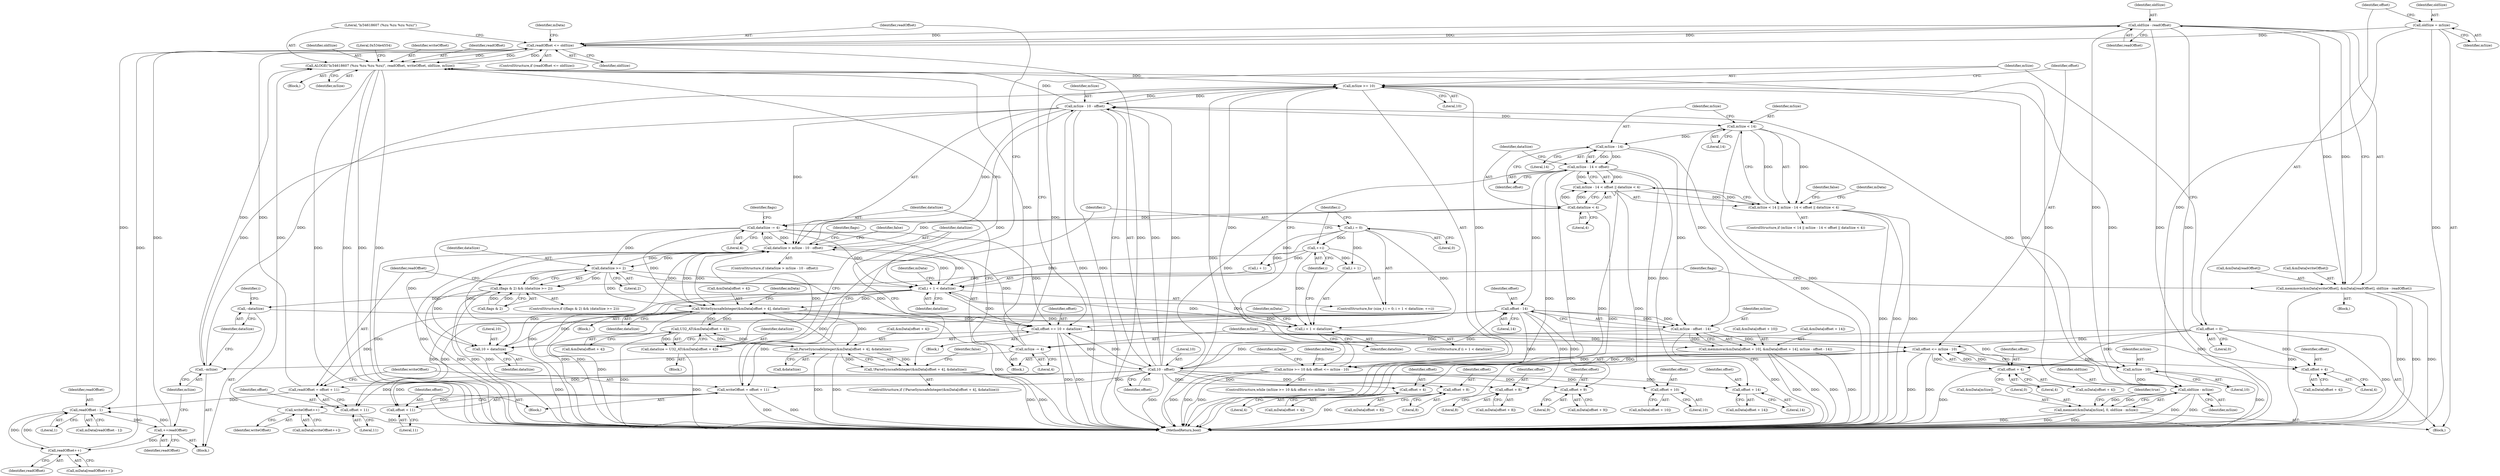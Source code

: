 digraph "0_Android_dd3ca4d6b81a9ae2ddf358b7b93d2f8c010921f5@API" {
"1000323" [label="(Call,oldSize - readOffset)"];
"1000310" [label="(Call,readOffset <= oldSize)"];
"1000277" [label="(Call,readOffset - 1)"];
"1000287" [label="(Call,++readOffset)"];
"1000307" [label="(Call,readOffset++)"];
"1000248" [label="(Call,readOffset = offset + 11)"];
"1000226" [label="(Call,offset - 14)"];
"1000200" [label="(Call,mSize - 14 < offset)"];
"1000201" [label="(Call,mSize - 14)"];
"1000196" [label="(Call,mSize < 14)"];
"1000167" [label="(Call,mSize - 10 - offset)"];
"1000116" [label="(Call,mSize >= 10)"];
"1000328" [label="(Call,ALOGE(\"b/34618607 (%zu %zu %zu %zu)\", readOffset, writeOffset, oldSize, mSize))"];
"1000303" [label="(Call,writeOffset++)"];
"1000254" [label="(Call,writeOffset = offset + 11)"];
"1000169" [label="(Call,10 - offset)"];
"1000111" [label="(Call,offset = 0)"];
"1000119" [label="(Call,offset <= mSize - 10)"];
"1000373" [label="(Call,offset += 10 + dataSize)"];
"1000232" [label="(Call,dataSize -= 4)"];
"1000205" [label="(Call,dataSize < 4)"];
"1000165" [label="(Call,dataSize > mSize - 10 - offset)"];
"1000140" [label="(Call,dataSize = U32_AT(&mData[offset + 4]))"];
"1000142" [label="(Call,U32_AT(&mData[offset + 4]))"];
"1000347" [label="(Call,WriteSyncsafeInteger(&mData[offset + 4], dataSize))"];
"1000152" [label="(Call,ParseSyncsafeInteger(&mData[offset + 4], &dataSize))"];
"1000264" [label="(Call,i + 1 < dataSize)"];
"1000261" [label="(Call,i = 0)"];
"1000269" [label="(Call,++i)"];
"1000294" [label="(Call,i + 1 < dataSize)"];
"1000291" [label="(Call,--dataSize)"];
"1000243" [label="(Call,dataSize >= 2)"];
"1000121" [label="(Call,mSize - 10)"];
"1000289" [label="(Call,--mSize)"];
"1000229" [label="(Call,mSize -= 4)"];
"1000224" [label="(Call,mSize - offset - 14)"];
"1000107" [label="(Call,oldSize = mSize)"];
"1000323" [label="(Call,oldSize - readOffset)"];
"1000314" [label="(Call,memmove(&mData[writeOffset], &mData[readOffset], oldSize - readOffset))"];
"1000384" [label="(Call,oldSize - mSize)"];
"1000378" [label="(Call,memset(&mData[mSize], 0, oldSize - mSize))"];
"1000115" [label="(Call,mSize >= 10 && offset <= mSize - 10)"];
"1000146" [label="(Call,offset + 4)"];
"1000156" [label="(Call,offset + 4)"];
"1000199" [label="(Call,mSize - 14 < offset || dataSize < 4)"];
"1000195" [label="(Call,mSize < 14 || mSize - 14 < offset || dataSize < 4)"];
"1000239" [label="(Call,(flags & 2) && (dataSize >= 2))"];
"1000151" [label="(Call,!ParseSyncsafeInteger(&mData[offset + 4], &dataSize))"];
"1000375" [label="(Call,10 + dataSize)"];
"1000215" [label="(Call,offset + 10)"];
"1000221" [label="(Call,offset + 14)"];
"1000211" [label="(Call,memmove(&mData[offset + 10], &mData[offset + 14], mSize - offset - 14))"];
"1000250" [label="(Call,offset + 11)"];
"1000256" [label="(Call,offset + 11)"];
"1000351" [label="(Call,offset + 4)"];
"1000358" [label="(Call,offset + 8)"];
"1000367" [label="(Call,offset + 9)"];
"1000182" [label="(Call,offset + 8)"];
"1000292" [label="(Identifier,dataSize)"];
"1000182" [label="(Call,offset + 8)"];
"1000385" [label="(Identifier,oldSize)"];
"1000243" [label="(Call,dataSize >= 2)"];
"1000349" [label="(Call,mData[offset + 4])"];
"1000315" [label="(Call,&mData[writeOffset])"];
"1000258" [label="(Literal,11)"];
"1000311" [label="(Identifier,readOffset)"];
"1000314" [label="(Call,memmove(&mData[writeOffset], &mData[readOffset], oldSize - readOffset))"];
"1000151" [label="(Call,!ParseSyncsafeInteger(&mData[offset + 4], &dataSize))"];
"1000257" [label="(Identifier,offset)"];
"1000232" [label="(Call,dataSize -= 4)"];
"1000212" [label="(Call,&mData[offset + 10])"];
"1000270" [label="(Identifier,i)"];
"1000386" [label="(Identifier,mSize)"];
"1000373" [label="(Call,offset += 10 + dataSize)"];
"1000381" [label="(Identifier,mData)"];
"1000301" [label="(Call,mData[writeOffset++])"];
"1000277" [label="(Call,readOffset - 1)"];
"1000117" [label="(Identifier,mSize)"];
"1000141" [label="(Identifier,dataSize)"];
"1000213" [label="(Call,mData[offset + 10])"];
"1000210" [label="(Identifier,false)"];
"1000219" [label="(Call,mData[offset + 14])"];
"1000156" [label="(Call,offset + 4)"];
"1000290" [label="(Identifier,mSize)"];
"1000118" [label="(Literal,10)"];
"1000346" [label="(Block,)"];
"1000146" [label="(Call,offset + 4)"];
"1000124" [label="(Block,)"];
"1000211" [label="(Call,memmove(&mData[offset + 10], &mData[offset + 14], mSize - offset - 14))"];
"1000217" [label="(Literal,10)"];
"1000240" [label="(Call,flags & 2)"];
"1000265" [label="(Call,i + 1)"];
"1000304" [label="(Identifier,writeOffset)"];
"1000228" [label="(Literal,14)"];
"1000275" [label="(Call,mData[readOffset - 1])"];
"1000233" [label="(Identifier,dataSize)"];
"1000116" [label="(Call,mSize >= 10)"];
"1000195" [label="(Call,mSize < 14 || mSize - 14 < offset || dataSize < 4)"];
"1000115" [label="(Call,mSize >= 10 && offset <= mSize - 10)"];
"1000154" [label="(Call,mData[offset + 4])"];
"1000170" [label="(Literal,10)"];
"1000313" [label="(Block,)"];
"1000114" [label="(ControlStructure,while (mSize >= 10 && offset <= mSize - 10))"];
"1000234" [label="(Literal,4)"];
"1000356" [label="(Call,mData[offset + 8])"];
"1000328" [label="(Call,ALOGE(\"b/34618607 (%zu %zu %zu %zu)\", readOffset, writeOffset, oldSize, mSize))"];
"1000379" [label="(Call,&mData[mSize])"];
"1000352" [label="(Identifier,offset)"];
"1000236" [label="(Identifier,flags)"];
"1000123" [label="(Literal,10)"];
"1000227" [label="(Identifier,offset)"];
"1000144" [label="(Call,mData[offset + 4])"];
"1000325" [label="(Identifier,readOffset)"];
"1000287" [label="(Call,++readOffset)"];
"1000319" [label="(Call,&mData[readOffset])"];
"1000335" [label="(Literal,0x534e4554)"];
"1000177" [label="(Identifier,flags)"];
"1000367" [label="(Call,offset + 9)"];
"1000143" [label="(Call,&mData[offset + 4])"];
"1000256" [label="(Call,offset + 11)"];
"1000167" [label="(Call,mSize - 10 - offset)"];
"1000331" [label="(Identifier,writeOffset)"];
"1000215" [label="(Call,offset + 10)"];
"1000291" [label="(Call,--dataSize)"];
"1000252" [label="(Literal,11)"];
"1000206" [label="(Identifier,dataSize)"];
"1000205" [label="(Call,dataSize < 4)"];
"1000248" [label="(Call,readOffset = offset + 11)"];
"1000109" [label="(Identifier,mSize)"];
"1000171" [label="(Identifier,offset)"];
"1000323" [label="(Call,oldSize - readOffset)"];
"1000251" [label="(Identifier,offset)"];
"1000120" [label="(Identifier,offset)"];
"1000142" [label="(Call,U32_AT(&mData[offset + 4]))"];
"1000164" [label="(ControlStructure,if (dataSize > mSize - 10 - offset))"];
"1000119" [label="(Call,offset <= mSize - 10)"];
"1000309" [label="(ControlStructure,if (readOffset <= oldSize))"];
"1000216" [label="(Identifier,offset)"];
"1000308" [label="(Identifier,readOffset)"];
"1000169" [label="(Call,10 - offset)"];
"1000200" [label="(Call,mSize - 14 < offset)"];
"1000264" [label="(Call,i + 1 < dataSize)"];
"1000245" [label="(Literal,2)"];
"1000375" [label="(Call,10 + dataSize)"];
"1000168" [label="(Identifier,mSize)"];
"1000244" [label="(Identifier,dataSize)"];
"1000383" [label="(Literal,0)"];
"1000226" [label="(Call,offset - 14)"];
"1000263" [label="(Literal,0)"];
"1000365" [label="(Call,mData[offset + 9])"];
"1000288" [label="(Identifier,readOffset)"];
"1000231" [label="(Literal,4)"];
"1000378" [label="(Call,memset(&mData[mSize], 0, oldSize - mSize))"];
"1000310" [label="(Call,readOffset <= oldSize)"];
"1000351" [label="(Call,offset + 4)"];
"1000296" [label="(Identifier,i)"];
"1000279" [label="(Literal,1)"];
"1000348" [label="(Call,&mData[offset + 4])"];
"1000250" [label="(Call,offset + 11)"];
"1000224" [label="(Call,mSize - offset - 14)"];
"1000330" [label="(Identifier,readOffset)"];
"1000122" [label="(Identifier,mSize)"];
"1000294" [label="(Call,i + 1 < dataSize)"];
"1000130" [label="(Identifier,mData)"];
"1000360" [label="(Literal,8)"];
"1000249" [label="(Identifier,readOffset)"];
"1000222" [label="(Identifier,offset)"];
"1000303" [label="(Call,writeOffset++)"];
"1000157" [label="(Identifier,offset)"];
"1000111" [label="(Call,offset = 0)"];
"1000204" [label="(Identifier,offset)"];
"1000305" [label="(Call,mData[readOffset++])"];
"1000359" [label="(Identifier,offset)"];
"1000148" [label="(Literal,4)"];
"1000108" [label="(Identifier,oldSize)"];
"1000147" [label="(Identifier,offset)"];
"1000289" [label="(Call,--mSize)"];
"1000354" [label="(Identifier,dataSize)"];
"1000230" [label="(Identifier,mSize)"];
"1000376" [label="(Literal,10)"];
"1000183" [label="(Identifier,offset)"];
"1000153" [label="(Call,&mData[offset + 4])"];
"1000107" [label="(Call,oldSize = mSize)"];
"1000347" [label="(Call,WriteSyncsafeInteger(&mData[offset + 4], dataSize))"];
"1000329" [label="(Literal,\"b/34618607 (%zu %zu %zu %zu)\")"];
"1000269" [label="(Call,++i)"];
"1000338" [label="(Identifier,flags)"];
"1000268" [label="(Identifier,dataSize)"];
"1000358" [label="(Call,offset + 8)"];
"1000368" [label="(Identifier,offset)"];
"1000174" [label="(Identifier,false)"];
"1000152" [label="(Call,ParseSyncsafeInteger(&mData[offset + 4], &dataSize))"];
"1000276" [label="(Identifier,mData)"];
"1000317" [label="(Identifier,mData)"];
"1000105" [label="(Block,)"];
"1000150" [label="(ControlStructure,if (!ParseSyncsafeInteger(&mData[offset + 4], &dataSize)))"];
"1000259" [label="(ControlStructure,for (size_t i = 0; i + 1 < dataSize; ++i))"];
"1000158" [label="(Literal,4)"];
"1000262" [label="(Identifier,i)"];
"1000389" [label="(MethodReturn,bool)"];
"1000121" [label="(Call,mSize - 10)"];
"1000384" [label="(Call,oldSize - mSize)"];
"1000324" [label="(Identifier,oldSize)"];
"1000369" [label="(Literal,9)"];
"1000254" [label="(Call,writeOffset = offset + 11)"];
"1000278" [label="(Identifier,readOffset)"];
"1000327" [label="(Block,)"];
"1000197" [label="(Identifier,mSize)"];
"1000166" [label="(Identifier,dataSize)"];
"1000139" [label="(Block,)"];
"1000388" [label="(Identifier,true)"];
"1000307" [label="(Call,readOffset++)"];
"1000198" [label="(Literal,14)"];
"1000196" [label="(Call,mSize < 14)"];
"1000374" [label="(Identifier,offset)"];
"1000221" [label="(Call,offset + 14)"];
"1000246" [label="(Block,)"];
"1000223" [label="(Literal,14)"];
"1000194" [label="(ControlStructure,if (mSize < 14 || mSize - 14 < offset || dataSize < 4))"];
"1000332" [label="(Identifier,oldSize)"];
"1000180" [label="(Call,mData[offset + 8])"];
"1000225" [label="(Identifier,mSize)"];
"1000295" [label="(Call,i + 1)"];
"1000140" [label="(Call,dataSize = U32_AT(&mData[offset + 4]))"];
"1000165" [label="(Call,dataSize > mSize - 10 - offset)"];
"1000286" [label="(Block,)"];
"1000113" [label="(Literal,0)"];
"1000184" [label="(Literal,8)"];
"1000353" [label="(Literal,4)"];
"1000214" [label="(Identifier,mData)"];
"1000203" [label="(Literal,14)"];
"1000298" [label="(Identifier,dataSize)"];
"1000312" [label="(Identifier,oldSize)"];
"1000229" [label="(Call,mSize -= 4)"];
"1000266" [label="(Identifier,i)"];
"1000207" [label="(Literal,4)"];
"1000159" [label="(Call,&dataSize)"];
"1000112" [label="(Identifier,offset)"];
"1000293" [label="(ControlStructure,if (i + 1 < dataSize))"];
"1000255" [label="(Identifier,writeOffset)"];
"1000377" [label="(Identifier,dataSize)"];
"1000163" [label="(Identifier,false)"];
"1000202" [label="(Identifier,mSize)"];
"1000238" [label="(ControlStructure,if ((flags & 2) && (dataSize >= 2)))"];
"1000201" [label="(Call,mSize - 14)"];
"1000261" [label="(Call,i = 0)"];
"1000357" [label="(Identifier,mData)"];
"1000333" [label="(Identifier,mSize)"];
"1000218" [label="(Call,&mData[offset + 14])"];
"1000199" [label="(Call,mSize - 14 < offset || dataSize < 4)"];
"1000193" [label="(Block,)"];
"1000302" [label="(Identifier,mData)"];
"1000239" [label="(Call,(flags & 2) && (dataSize >= 2))"];
"1000323" -> "1000314"  [label="AST: "];
"1000323" -> "1000325"  [label="CFG: "];
"1000324" -> "1000323"  [label="AST: "];
"1000325" -> "1000323"  [label="AST: "];
"1000314" -> "1000323"  [label="CFG: "];
"1000323" -> "1000389"  [label="DDG: "];
"1000323" -> "1000389"  [label="DDG: "];
"1000323" -> "1000310"  [label="DDG: "];
"1000323" -> "1000314"  [label="DDG: "];
"1000323" -> "1000314"  [label="DDG: "];
"1000310" -> "1000323"  [label="DDG: "];
"1000310" -> "1000323"  [label="DDG: "];
"1000323" -> "1000384"  [label="DDG: "];
"1000310" -> "1000309"  [label="AST: "];
"1000310" -> "1000312"  [label="CFG: "];
"1000311" -> "1000310"  [label="AST: "];
"1000312" -> "1000310"  [label="AST: "];
"1000317" -> "1000310"  [label="CFG: "];
"1000329" -> "1000310"  [label="CFG: "];
"1000310" -> "1000389"  [label="DDG: "];
"1000277" -> "1000310"  [label="DDG: "];
"1000287" -> "1000310"  [label="DDG: "];
"1000307" -> "1000310"  [label="DDG: "];
"1000248" -> "1000310"  [label="DDG: "];
"1000107" -> "1000310"  [label="DDG: "];
"1000328" -> "1000310"  [label="DDG: "];
"1000310" -> "1000328"  [label="DDG: "];
"1000310" -> "1000328"  [label="DDG: "];
"1000277" -> "1000275"  [label="AST: "];
"1000277" -> "1000279"  [label="CFG: "];
"1000278" -> "1000277"  [label="AST: "];
"1000279" -> "1000277"  [label="AST: "];
"1000275" -> "1000277"  [label="CFG: "];
"1000287" -> "1000277"  [label="DDG: "];
"1000307" -> "1000277"  [label="DDG: "];
"1000248" -> "1000277"  [label="DDG: "];
"1000277" -> "1000287"  [label="DDG: "];
"1000277" -> "1000307"  [label="DDG: "];
"1000287" -> "1000286"  [label="AST: "];
"1000287" -> "1000288"  [label="CFG: "];
"1000288" -> "1000287"  [label="AST: "];
"1000290" -> "1000287"  [label="CFG: "];
"1000287" -> "1000307"  [label="DDG: "];
"1000307" -> "1000305"  [label="AST: "];
"1000307" -> "1000308"  [label="CFG: "];
"1000308" -> "1000307"  [label="AST: "];
"1000305" -> "1000307"  [label="CFG: "];
"1000248" -> "1000246"  [label="AST: "];
"1000248" -> "1000250"  [label="CFG: "];
"1000249" -> "1000248"  [label="AST: "];
"1000250" -> "1000248"  [label="AST: "];
"1000255" -> "1000248"  [label="CFG: "];
"1000226" -> "1000248"  [label="DDG: "];
"1000169" -> "1000248"  [label="DDG: "];
"1000226" -> "1000224"  [label="AST: "];
"1000226" -> "1000228"  [label="CFG: "];
"1000227" -> "1000226"  [label="AST: "];
"1000228" -> "1000226"  [label="AST: "];
"1000224" -> "1000226"  [label="CFG: "];
"1000226" -> "1000224"  [label="DDG: "];
"1000226" -> "1000224"  [label="DDG: "];
"1000200" -> "1000226"  [label="DDG: "];
"1000169" -> "1000226"  [label="DDG: "];
"1000226" -> "1000250"  [label="DDG: "];
"1000226" -> "1000254"  [label="DDG: "];
"1000226" -> "1000256"  [label="DDG: "];
"1000226" -> "1000351"  [label="DDG: "];
"1000226" -> "1000358"  [label="DDG: "];
"1000226" -> "1000367"  [label="DDG: "];
"1000226" -> "1000373"  [label="DDG: "];
"1000200" -> "1000199"  [label="AST: "];
"1000200" -> "1000204"  [label="CFG: "];
"1000201" -> "1000200"  [label="AST: "];
"1000204" -> "1000200"  [label="AST: "];
"1000206" -> "1000200"  [label="CFG: "];
"1000199" -> "1000200"  [label="CFG: "];
"1000200" -> "1000389"  [label="DDG: "];
"1000200" -> "1000389"  [label="DDG: "];
"1000200" -> "1000199"  [label="DDG: "];
"1000200" -> "1000199"  [label="DDG: "];
"1000201" -> "1000200"  [label="DDG: "];
"1000201" -> "1000200"  [label="DDG: "];
"1000169" -> "1000200"  [label="DDG: "];
"1000200" -> "1000215"  [label="DDG: "];
"1000200" -> "1000221"  [label="DDG: "];
"1000201" -> "1000203"  [label="CFG: "];
"1000202" -> "1000201"  [label="AST: "];
"1000203" -> "1000201"  [label="AST: "];
"1000204" -> "1000201"  [label="CFG: "];
"1000201" -> "1000389"  [label="DDG: "];
"1000196" -> "1000201"  [label="DDG: "];
"1000201" -> "1000224"  [label="DDG: "];
"1000196" -> "1000195"  [label="AST: "];
"1000196" -> "1000198"  [label="CFG: "];
"1000197" -> "1000196"  [label="AST: "];
"1000198" -> "1000196"  [label="AST: "];
"1000202" -> "1000196"  [label="CFG: "];
"1000195" -> "1000196"  [label="CFG: "];
"1000196" -> "1000389"  [label="DDG: "];
"1000196" -> "1000195"  [label="DDG: "];
"1000196" -> "1000195"  [label="DDG: "];
"1000167" -> "1000196"  [label="DDG: "];
"1000196" -> "1000224"  [label="DDG: "];
"1000167" -> "1000165"  [label="AST: "];
"1000167" -> "1000169"  [label="CFG: "];
"1000168" -> "1000167"  [label="AST: "];
"1000169" -> "1000167"  [label="AST: "];
"1000165" -> "1000167"  [label="CFG: "];
"1000167" -> "1000389"  [label="DDG: "];
"1000167" -> "1000389"  [label="DDG: "];
"1000167" -> "1000116"  [label="DDG: "];
"1000167" -> "1000165"  [label="DDG: "];
"1000167" -> "1000165"  [label="DDG: "];
"1000116" -> "1000167"  [label="DDG: "];
"1000121" -> "1000167"  [label="DDG: "];
"1000169" -> "1000167"  [label="DDG: "];
"1000169" -> "1000167"  [label="DDG: "];
"1000167" -> "1000289"  [label="DDG: "];
"1000167" -> "1000328"  [label="DDG: "];
"1000116" -> "1000115"  [label="AST: "];
"1000116" -> "1000118"  [label="CFG: "];
"1000117" -> "1000116"  [label="AST: "];
"1000118" -> "1000116"  [label="AST: "];
"1000120" -> "1000116"  [label="CFG: "];
"1000115" -> "1000116"  [label="CFG: "];
"1000116" -> "1000389"  [label="DDG: "];
"1000116" -> "1000115"  [label="DDG: "];
"1000116" -> "1000115"  [label="DDG: "];
"1000328" -> "1000116"  [label="DDG: "];
"1000289" -> "1000116"  [label="DDG: "];
"1000229" -> "1000116"  [label="DDG: "];
"1000116" -> "1000121"  [label="DDG: "];
"1000116" -> "1000384"  [label="DDG: "];
"1000328" -> "1000327"  [label="AST: "];
"1000328" -> "1000333"  [label="CFG: "];
"1000329" -> "1000328"  [label="AST: "];
"1000330" -> "1000328"  [label="AST: "];
"1000331" -> "1000328"  [label="AST: "];
"1000332" -> "1000328"  [label="AST: "];
"1000333" -> "1000328"  [label="AST: "];
"1000335" -> "1000328"  [label="CFG: "];
"1000328" -> "1000389"  [label="DDG: "];
"1000328" -> "1000389"  [label="DDG: "];
"1000328" -> "1000389"  [label="DDG: "];
"1000328" -> "1000389"  [label="DDG: "];
"1000303" -> "1000328"  [label="DDG: "];
"1000254" -> "1000328"  [label="DDG: "];
"1000289" -> "1000328"  [label="DDG: "];
"1000229" -> "1000328"  [label="DDG: "];
"1000328" -> "1000384"  [label="DDG: "];
"1000303" -> "1000301"  [label="AST: "];
"1000303" -> "1000304"  [label="CFG: "];
"1000304" -> "1000303"  [label="AST: "];
"1000301" -> "1000303"  [label="CFG: "];
"1000303" -> "1000389"  [label="DDG: "];
"1000254" -> "1000303"  [label="DDG: "];
"1000254" -> "1000246"  [label="AST: "];
"1000254" -> "1000256"  [label="CFG: "];
"1000255" -> "1000254"  [label="AST: "];
"1000256" -> "1000254"  [label="AST: "];
"1000262" -> "1000254"  [label="CFG: "];
"1000254" -> "1000389"  [label="DDG: "];
"1000254" -> "1000389"  [label="DDG: "];
"1000169" -> "1000254"  [label="DDG: "];
"1000169" -> "1000171"  [label="CFG: "];
"1000170" -> "1000169"  [label="AST: "];
"1000171" -> "1000169"  [label="AST: "];
"1000169" -> "1000389"  [label="DDG: "];
"1000111" -> "1000169"  [label="DDG: "];
"1000119" -> "1000169"  [label="DDG: "];
"1000373" -> "1000169"  [label="DDG: "];
"1000169" -> "1000182"  [label="DDG: "];
"1000169" -> "1000215"  [label="DDG: "];
"1000169" -> "1000221"  [label="DDG: "];
"1000169" -> "1000250"  [label="DDG: "];
"1000169" -> "1000256"  [label="DDG: "];
"1000169" -> "1000351"  [label="DDG: "];
"1000169" -> "1000358"  [label="DDG: "];
"1000169" -> "1000367"  [label="DDG: "];
"1000169" -> "1000373"  [label="DDG: "];
"1000111" -> "1000105"  [label="AST: "];
"1000111" -> "1000113"  [label="CFG: "];
"1000112" -> "1000111"  [label="AST: "];
"1000113" -> "1000111"  [label="AST: "];
"1000117" -> "1000111"  [label="CFG: "];
"1000111" -> "1000389"  [label="DDG: "];
"1000111" -> "1000119"  [label="DDG: "];
"1000111" -> "1000146"  [label="DDG: "];
"1000111" -> "1000156"  [label="DDG: "];
"1000119" -> "1000115"  [label="AST: "];
"1000119" -> "1000121"  [label="CFG: "];
"1000120" -> "1000119"  [label="AST: "];
"1000121" -> "1000119"  [label="AST: "];
"1000115" -> "1000119"  [label="CFG: "];
"1000119" -> "1000389"  [label="DDG: "];
"1000119" -> "1000389"  [label="DDG: "];
"1000119" -> "1000115"  [label="DDG: "];
"1000119" -> "1000115"  [label="DDG: "];
"1000373" -> "1000119"  [label="DDG: "];
"1000121" -> "1000119"  [label="DDG: "];
"1000121" -> "1000119"  [label="DDG: "];
"1000119" -> "1000146"  [label="DDG: "];
"1000119" -> "1000156"  [label="DDG: "];
"1000373" -> "1000124"  [label="AST: "];
"1000373" -> "1000375"  [label="CFG: "];
"1000374" -> "1000373"  [label="AST: "];
"1000375" -> "1000373"  [label="AST: "];
"1000117" -> "1000373"  [label="CFG: "];
"1000373" -> "1000389"  [label="DDG: "];
"1000373" -> "1000389"  [label="DDG: "];
"1000373" -> "1000146"  [label="DDG: "];
"1000373" -> "1000156"  [label="DDG: "];
"1000232" -> "1000373"  [label="DDG: "];
"1000165" -> "1000373"  [label="DDG: "];
"1000264" -> "1000373"  [label="DDG: "];
"1000243" -> "1000373"  [label="DDG: "];
"1000347" -> "1000373"  [label="DDG: "];
"1000232" -> "1000193"  [label="AST: "];
"1000232" -> "1000234"  [label="CFG: "];
"1000233" -> "1000232"  [label="AST: "];
"1000234" -> "1000232"  [label="AST: "];
"1000236" -> "1000232"  [label="CFG: "];
"1000232" -> "1000165"  [label="DDG: "];
"1000205" -> "1000232"  [label="DDG: "];
"1000165" -> "1000232"  [label="DDG: "];
"1000232" -> "1000243"  [label="DDG: "];
"1000232" -> "1000264"  [label="DDG: "];
"1000232" -> "1000347"  [label="DDG: "];
"1000232" -> "1000375"  [label="DDG: "];
"1000205" -> "1000199"  [label="AST: "];
"1000205" -> "1000207"  [label="CFG: "];
"1000206" -> "1000205"  [label="AST: "];
"1000207" -> "1000205"  [label="AST: "];
"1000199" -> "1000205"  [label="CFG: "];
"1000205" -> "1000389"  [label="DDG: "];
"1000205" -> "1000199"  [label="DDG: "];
"1000205" -> "1000199"  [label="DDG: "];
"1000165" -> "1000205"  [label="DDG: "];
"1000165" -> "1000164"  [label="AST: "];
"1000166" -> "1000165"  [label="AST: "];
"1000174" -> "1000165"  [label="CFG: "];
"1000177" -> "1000165"  [label="CFG: "];
"1000165" -> "1000389"  [label="DDG: "];
"1000165" -> "1000389"  [label="DDG: "];
"1000165" -> "1000389"  [label="DDG: "];
"1000140" -> "1000165"  [label="DDG: "];
"1000264" -> "1000165"  [label="DDG: "];
"1000243" -> "1000165"  [label="DDG: "];
"1000347" -> "1000165"  [label="DDG: "];
"1000165" -> "1000243"  [label="DDG: "];
"1000165" -> "1000264"  [label="DDG: "];
"1000165" -> "1000347"  [label="DDG: "];
"1000165" -> "1000375"  [label="DDG: "];
"1000140" -> "1000139"  [label="AST: "];
"1000140" -> "1000142"  [label="CFG: "];
"1000141" -> "1000140"  [label="AST: "];
"1000142" -> "1000140"  [label="AST: "];
"1000166" -> "1000140"  [label="CFG: "];
"1000140" -> "1000389"  [label="DDG: "];
"1000142" -> "1000140"  [label="DDG: "];
"1000142" -> "1000143"  [label="CFG: "];
"1000143" -> "1000142"  [label="AST: "];
"1000142" -> "1000389"  [label="DDG: "];
"1000347" -> "1000142"  [label="DDG: "];
"1000152" -> "1000142"  [label="DDG: "];
"1000142" -> "1000152"  [label="DDG: "];
"1000142" -> "1000347"  [label="DDG: "];
"1000347" -> "1000346"  [label="AST: "];
"1000347" -> "1000354"  [label="CFG: "];
"1000348" -> "1000347"  [label="AST: "];
"1000354" -> "1000347"  [label="AST: "];
"1000357" -> "1000347"  [label="CFG: "];
"1000347" -> "1000389"  [label="DDG: "];
"1000347" -> "1000389"  [label="DDG: "];
"1000347" -> "1000152"  [label="DDG: "];
"1000152" -> "1000347"  [label="DDG: "];
"1000264" -> "1000347"  [label="DDG: "];
"1000243" -> "1000347"  [label="DDG: "];
"1000347" -> "1000375"  [label="DDG: "];
"1000152" -> "1000151"  [label="AST: "];
"1000152" -> "1000159"  [label="CFG: "];
"1000153" -> "1000152"  [label="AST: "];
"1000159" -> "1000152"  [label="AST: "];
"1000151" -> "1000152"  [label="CFG: "];
"1000152" -> "1000389"  [label="DDG: "];
"1000152" -> "1000389"  [label="DDG: "];
"1000152" -> "1000151"  [label="DDG: "];
"1000152" -> "1000151"  [label="DDG: "];
"1000264" -> "1000259"  [label="AST: "];
"1000264" -> "1000268"  [label="CFG: "];
"1000265" -> "1000264"  [label="AST: "];
"1000268" -> "1000264"  [label="AST: "];
"1000276" -> "1000264"  [label="CFG: "];
"1000311" -> "1000264"  [label="CFG: "];
"1000264" -> "1000389"  [label="DDG: "];
"1000264" -> "1000389"  [label="DDG: "];
"1000261" -> "1000264"  [label="DDG: "];
"1000269" -> "1000264"  [label="DDG: "];
"1000294" -> "1000264"  [label="DDG: "];
"1000243" -> "1000264"  [label="DDG: "];
"1000264" -> "1000291"  [label="DDG: "];
"1000264" -> "1000294"  [label="DDG: "];
"1000264" -> "1000375"  [label="DDG: "];
"1000261" -> "1000259"  [label="AST: "];
"1000261" -> "1000263"  [label="CFG: "];
"1000262" -> "1000261"  [label="AST: "];
"1000263" -> "1000261"  [label="AST: "];
"1000266" -> "1000261"  [label="CFG: "];
"1000261" -> "1000265"  [label="DDG: "];
"1000261" -> "1000269"  [label="DDG: "];
"1000261" -> "1000294"  [label="DDG: "];
"1000261" -> "1000295"  [label="DDG: "];
"1000269" -> "1000259"  [label="AST: "];
"1000269" -> "1000270"  [label="CFG: "];
"1000270" -> "1000269"  [label="AST: "];
"1000266" -> "1000269"  [label="CFG: "];
"1000269" -> "1000265"  [label="DDG: "];
"1000269" -> "1000294"  [label="DDG: "];
"1000269" -> "1000295"  [label="DDG: "];
"1000294" -> "1000293"  [label="AST: "];
"1000294" -> "1000298"  [label="CFG: "];
"1000295" -> "1000294"  [label="AST: "];
"1000298" -> "1000294"  [label="AST: "];
"1000302" -> "1000294"  [label="CFG: "];
"1000270" -> "1000294"  [label="CFG: "];
"1000291" -> "1000294"  [label="DDG: "];
"1000291" -> "1000286"  [label="AST: "];
"1000291" -> "1000292"  [label="CFG: "];
"1000292" -> "1000291"  [label="AST: "];
"1000296" -> "1000291"  [label="CFG: "];
"1000243" -> "1000239"  [label="AST: "];
"1000243" -> "1000245"  [label="CFG: "];
"1000244" -> "1000243"  [label="AST: "];
"1000245" -> "1000243"  [label="AST: "];
"1000239" -> "1000243"  [label="CFG: "];
"1000243" -> "1000239"  [label="DDG: "];
"1000243" -> "1000239"  [label="DDG: "];
"1000243" -> "1000375"  [label="DDG: "];
"1000121" -> "1000123"  [label="CFG: "];
"1000122" -> "1000121"  [label="AST: "];
"1000123" -> "1000121"  [label="AST: "];
"1000121" -> "1000389"  [label="DDG: "];
"1000121" -> "1000384"  [label="DDG: "];
"1000289" -> "1000286"  [label="AST: "];
"1000289" -> "1000290"  [label="CFG: "];
"1000290" -> "1000289"  [label="AST: "];
"1000292" -> "1000289"  [label="CFG: "];
"1000229" -> "1000289"  [label="DDG: "];
"1000229" -> "1000193"  [label="AST: "];
"1000229" -> "1000231"  [label="CFG: "];
"1000230" -> "1000229"  [label="AST: "];
"1000231" -> "1000229"  [label="AST: "];
"1000233" -> "1000229"  [label="CFG: "];
"1000224" -> "1000229"  [label="DDG: "];
"1000224" -> "1000211"  [label="AST: "];
"1000225" -> "1000224"  [label="AST: "];
"1000211" -> "1000224"  [label="CFG: "];
"1000224" -> "1000389"  [label="DDG: "];
"1000224" -> "1000211"  [label="DDG: "];
"1000224" -> "1000211"  [label="DDG: "];
"1000107" -> "1000105"  [label="AST: "];
"1000107" -> "1000109"  [label="CFG: "];
"1000108" -> "1000107"  [label="AST: "];
"1000109" -> "1000107"  [label="AST: "];
"1000112" -> "1000107"  [label="CFG: "];
"1000107" -> "1000389"  [label="DDG: "];
"1000107" -> "1000384"  [label="DDG: "];
"1000314" -> "1000313"  [label="AST: "];
"1000315" -> "1000314"  [label="AST: "];
"1000319" -> "1000314"  [label="AST: "];
"1000338" -> "1000314"  [label="CFG: "];
"1000314" -> "1000389"  [label="DDG: "];
"1000314" -> "1000389"  [label="DDG: "];
"1000314" -> "1000389"  [label="DDG: "];
"1000314" -> "1000389"  [label="DDG: "];
"1000384" -> "1000378"  [label="AST: "];
"1000384" -> "1000386"  [label="CFG: "];
"1000385" -> "1000384"  [label="AST: "];
"1000386" -> "1000384"  [label="AST: "];
"1000378" -> "1000384"  [label="CFG: "];
"1000384" -> "1000389"  [label="DDG: "];
"1000384" -> "1000389"  [label="DDG: "];
"1000384" -> "1000378"  [label="DDG: "];
"1000384" -> "1000378"  [label="DDG: "];
"1000378" -> "1000105"  [label="AST: "];
"1000379" -> "1000378"  [label="AST: "];
"1000383" -> "1000378"  [label="AST: "];
"1000388" -> "1000378"  [label="CFG: "];
"1000378" -> "1000389"  [label="DDG: "];
"1000378" -> "1000389"  [label="DDG: "];
"1000378" -> "1000389"  [label="DDG: "];
"1000115" -> "1000114"  [label="AST: "];
"1000130" -> "1000115"  [label="CFG: "];
"1000381" -> "1000115"  [label="CFG: "];
"1000115" -> "1000389"  [label="DDG: "];
"1000115" -> "1000389"  [label="DDG: "];
"1000115" -> "1000389"  [label="DDG: "];
"1000146" -> "1000144"  [label="AST: "];
"1000146" -> "1000148"  [label="CFG: "];
"1000147" -> "1000146"  [label="AST: "];
"1000148" -> "1000146"  [label="AST: "];
"1000144" -> "1000146"  [label="CFG: "];
"1000156" -> "1000154"  [label="AST: "];
"1000156" -> "1000158"  [label="CFG: "];
"1000157" -> "1000156"  [label="AST: "];
"1000158" -> "1000156"  [label="AST: "];
"1000154" -> "1000156"  [label="CFG: "];
"1000156" -> "1000389"  [label="DDG: "];
"1000199" -> "1000195"  [label="AST: "];
"1000195" -> "1000199"  [label="CFG: "];
"1000199" -> "1000389"  [label="DDG: "];
"1000199" -> "1000389"  [label="DDG: "];
"1000199" -> "1000195"  [label="DDG: "];
"1000199" -> "1000195"  [label="DDG: "];
"1000195" -> "1000194"  [label="AST: "];
"1000210" -> "1000195"  [label="CFG: "];
"1000214" -> "1000195"  [label="CFG: "];
"1000195" -> "1000389"  [label="DDG: "];
"1000195" -> "1000389"  [label="DDG: "];
"1000195" -> "1000389"  [label="DDG: "];
"1000239" -> "1000238"  [label="AST: "];
"1000239" -> "1000240"  [label="CFG: "];
"1000240" -> "1000239"  [label="AST: "];
"1000249" -> "1000239"  [label="CFG: "];
"1000338" -> "1000239"  [label="CFG: "];
"1000239" -> "1000389"  [label="DDG: "];
"1000239" -> "1000389"  [label="DDG: "];
"1000239" -> "1000389"  [label="DDG: "];
"1000240" -> "1000239"  [label="DDG: "];
"1000240" -> "1000239"  [label="DDG: "];
"1000151" -> "1000150"  [label="AST: "];
"1000163" -> "1000151"  [label="CFG: "];
"1000166" -> "1000151"  [label="CFG: "];
"1000151" -> "1000389"  [label="DDG: "];
"1000151" -> "1000389"  [label="DDG: "];
"1000375" -> "1000377"  [label="CFG: "];
"1000376" -> "1000375"  [label="AST: "];
"1000377" -> "1000375"  [label="AST: "];
"1000375" -> "1000389"  [label="DDG: "];
"1000215" -> "1000213"  [label="AST: "];
"1000215" -> "1000217"  [label="CFG: "];
"1000216" -> "1000215"  [label="AST: "];
"1000217" -> "1000215"  [label="AST: "];
"1000213" -> "1000215"  [label="CFG: "];
"1000221" -> "1000219"  [label="AST: "];
"1000221" -> "1000223"  [label="CFG: "];
"1000222" -> "1000221"  [label="AST: "];
"1000223" -> "1000221"  [label="AST: "];
"1000219" -> "1000221"  [label="CFG: "];
"1000211" -> "1000193"  [label="AST: "];
"1000212" -> "1000211"  [label="AST: "];
"1000218" -> "1000211"  [label="AST: "];
"1000230" -> "1000211"  [label="CFG: "];
"1000211" -> "1000389"  [label="DDG: "];
"1000211" -> "1000389"  [label="DDG: "];
"1000211" -> "1000389"  [label="DDG: "];
"1000211" -> "1000389"  [label="DDG: "];
"1000250" -> "1000252"  [label="CFG: "];
"1000251" -> "1000250"  [label="AST: "];
"1000252" -> "1000250"  [label="AST: "];
"1000256" -> "1000258"  [label="CFG: "];
"1000257" -> "1000256"  [label="AST: "];
"1000258" -> "1000256"  [label="AST: "];
"1000351" -> "1000349"  [label="AST: "];
"1000351" -> "1000353"  [label="CFG: "];
"1000352" -> "1000351"  [label="AST: "];
"1000353" -> "1000351"  [label="AST: "];
"1000349" -> "1000351"  [label="CFG: "];
"1000358" -> "1000356"  [label="AST: "];
"1000358" -> "1000360"  [label="CFG: "];
"1000359" -> "1000358"  [label="AST: "];
"1000360" -> "1000358"  [label="AST: "];
"1000356" -> "1000358"  [label="CFG: "];
"1000367" -> "1000365"  [label="AST: "];
"1000367" -> "1000369"  [label="CFG: "];
"1000368" -> "1000367"  [label="AST: "];
"1000369" -> "1000367"  [label="AST: "];
"1000365" -> "1000367"  [label="CFG: "];
"1000182" -> "1000180"  [label="AST: "];
"1000182" -> "1000184"  [label="CFG: "];
"1000183" -> "1000182"  [label="AST: "];
"1000184" -> "1000182"  [label="AST: "];
"1000180" -> "1000182"  [label="CFG: "];
"1000182" -> "1000389"  [label="DDG: "];
}
